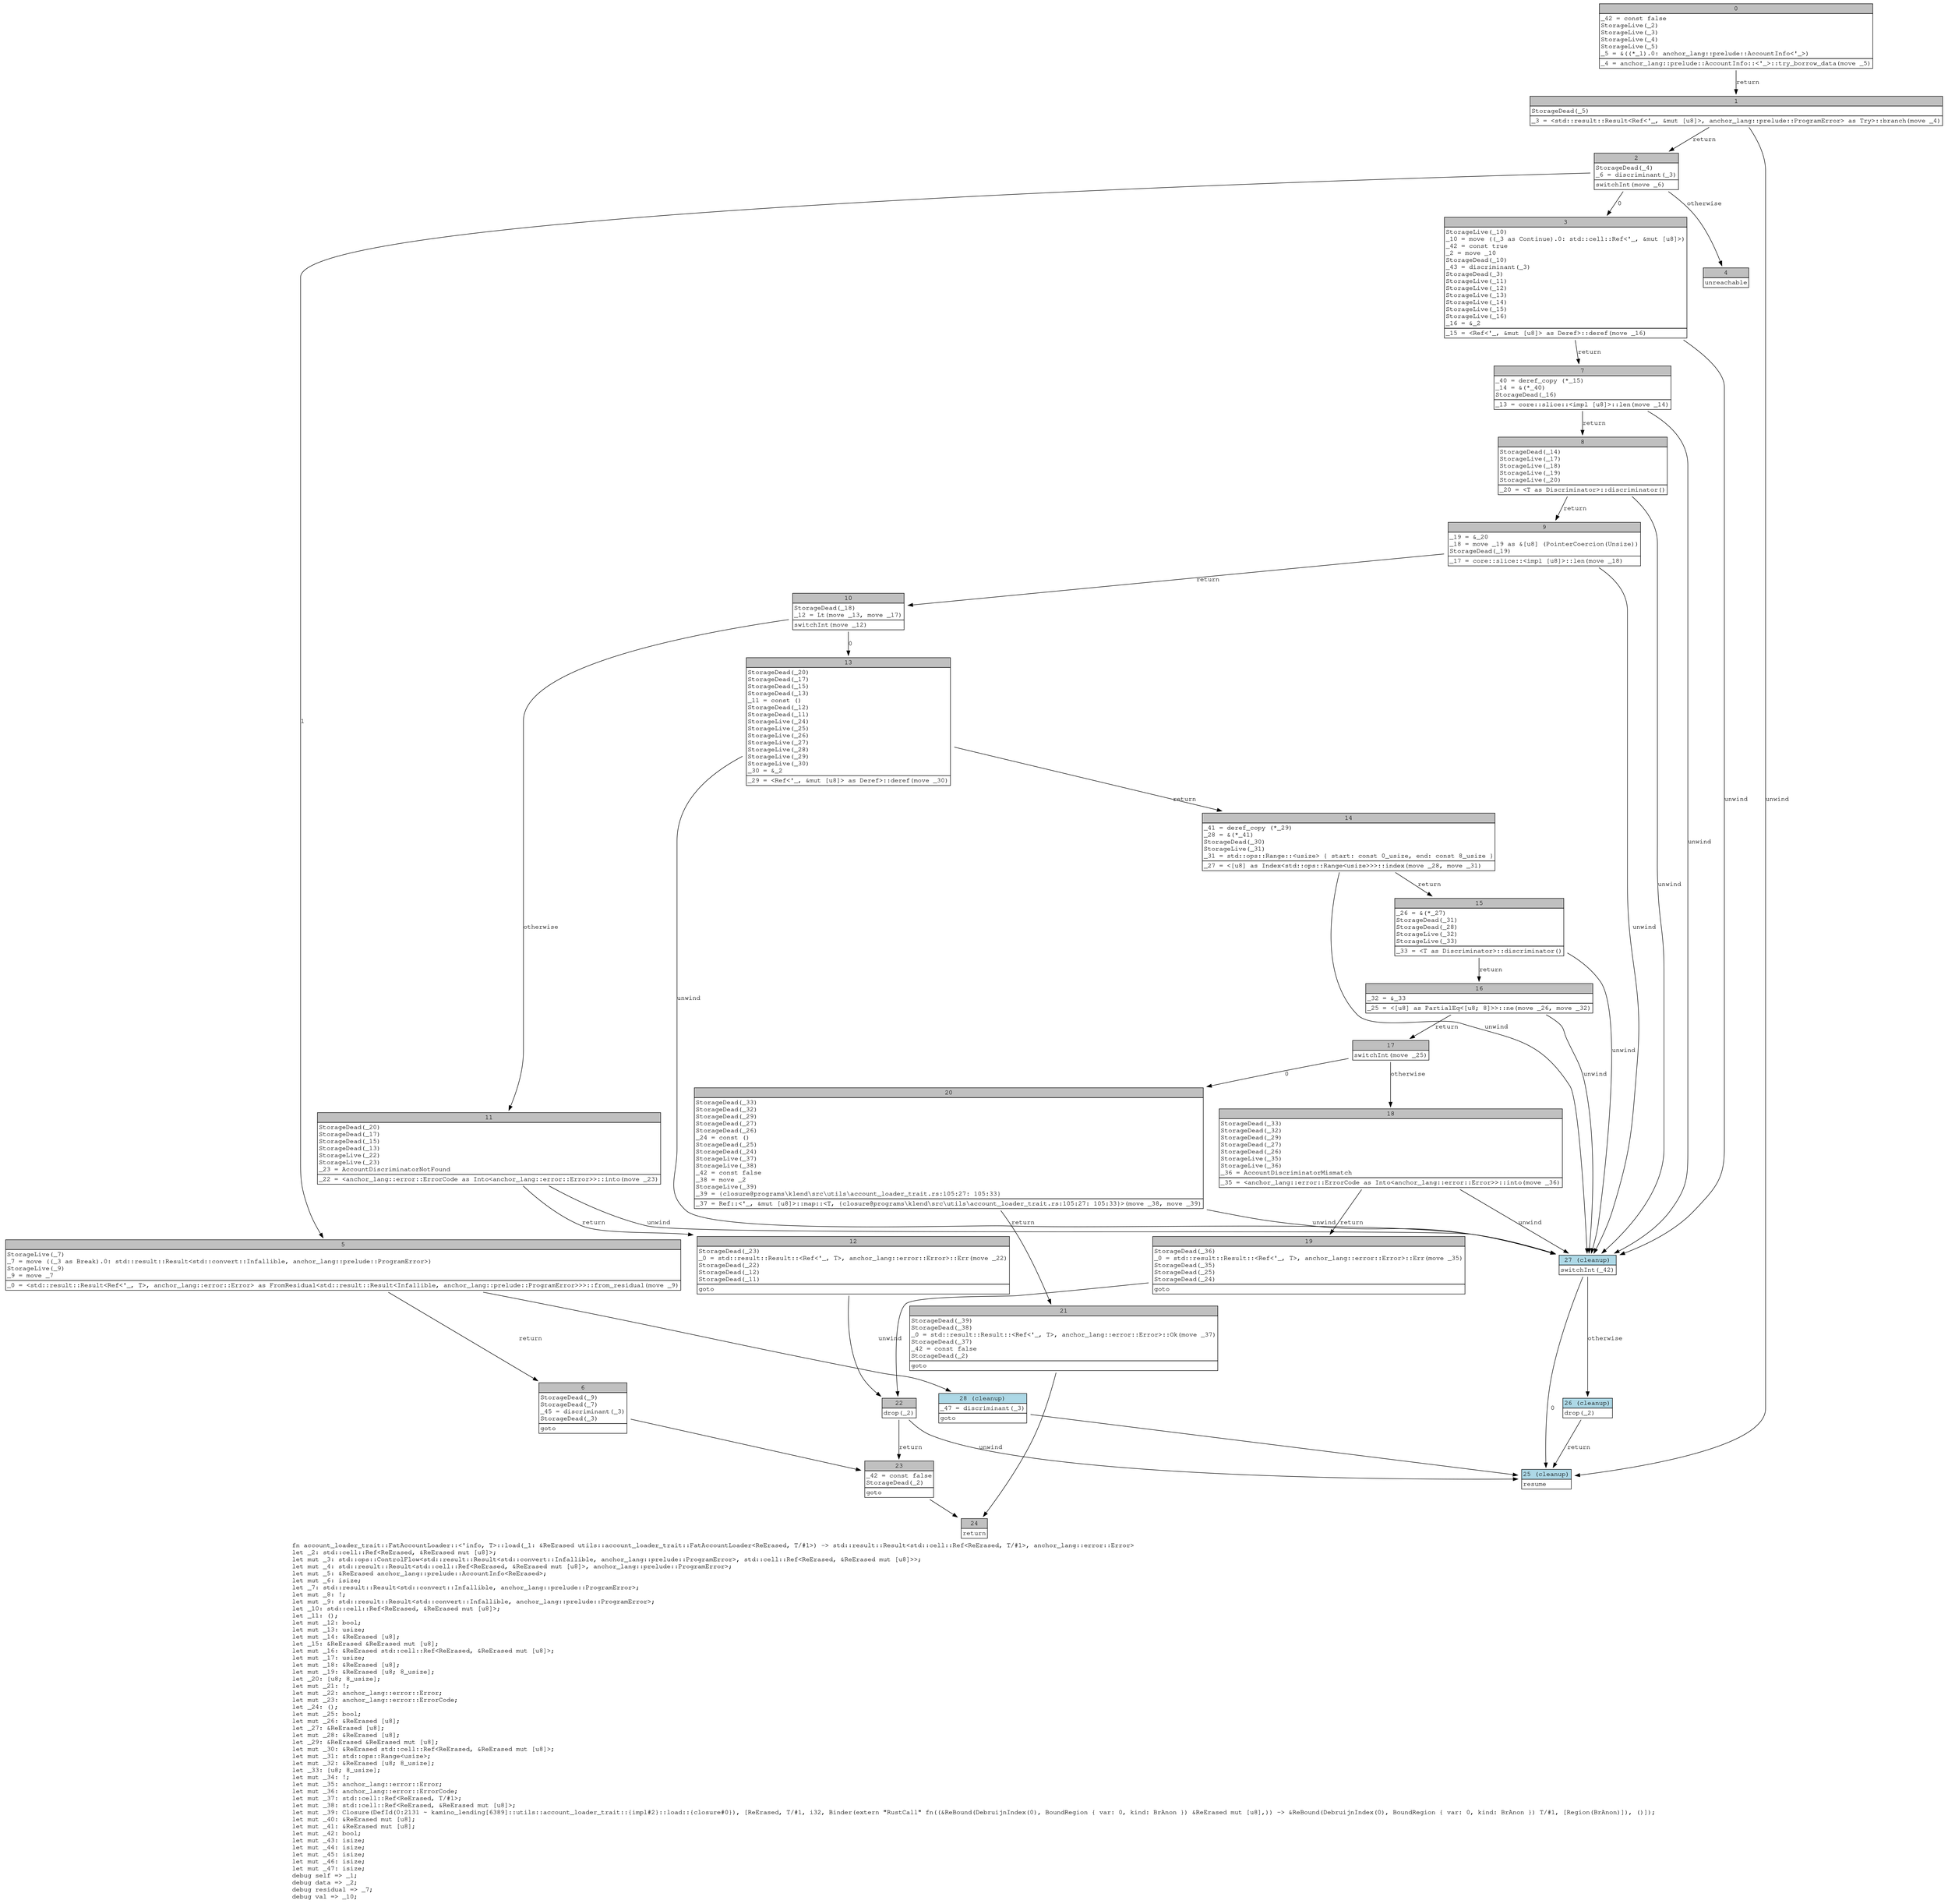 digraph Mir_0_2130 {
    graph [fontname="Courier, monospace"];
    node [fontname="Courier, monospace"];
    edge [fontname="Courier, monospace"];
    label=<fn account_loader_trait::FatAccountLoader::&lt;'info, T&gt;::load(_1: &amp;ReErased utils::account_loader_trait::FatAccountLoader&lt;ReErased, T/#1&gt;) -&gt; std::result::Result&lt;std::cell::Ref&lt;ReErased, T/#1&gt;, anchor_lang::error::Error&gt;<br align="left"/>let _2: std::cell::Ref&lt;ReErased, &amp;ReErased mut [u8]&gt;;<br align="left"/>let mut _3: std::ops::ControlFlow&lt;std::result::Result&lt;std::convert::Infallible, anchor_lang::prelude::ProgramError&gt;, std::cell::Ref&lt;ReErased, &amp;ReErased mut [u8]&gt;&gt;;<br align="left"/>let mut _4: std::result::Result&lt;std::cell::Ref&lt;ReErased, &amp;ReErased mut [u8]&gt;, anchor_lang::prelude::ProgramError&gt;;<br align="left"/>let mut _5: &amp;ReErased anchor_lang::prelude::AccountInfo&lt;ReErased&gt;;<br align="left"/>let mut _6: isize;<br align="left"/>let _7: std::result::Result&lt;std::convert::Infallible, anchor_lang::prelude::ProgramError&gt;;<br align="left"/>let mut _8: !;<br align="left"/>let mut _9: std::result::Result&lt;std::convert::Infallible, anchor_lang::prelude::ProgramError&gt;;<br align="left"/>let _10: std::cell::Ref&lt;ReErased, &amp;ReErased mut [u8]&gt;;<br align="left"/>let _11: ();<br align="left"/>let mut _12: bool;<br align="left"/>let mut _13: usize;<br align="left"/>let mut _14: &amp;ReErased [u8];<br align="left"/>let _15: &amp;ReErased &amp;ReErased mut [u8];<br align="left"/>let mut _16: &amp;ReErased std::cell::Ref&lt;ReErased, &amp;ReErased mut [u8]&gt;;<br align="left"/>let mut _17: usize;<br align="left"/>let mut _18: &amp;ReErased [u8];<br align="left"/>let mut _19: &amp;ReErased [u8; 8_usize];<br align="left"/>let _20: [u8; 8_usize];<br align="left"/>let mut _21: !;<br align="left"/>let mut _22: anchor_lang::error::Error;<br align="left"/>let mut _23: anchor_lang::error::ErrorCode;<br align="left"/>let _24: ();<br align="left"/>let mut _25: bool;<br align="left"/>let mut _26: &amp;ReErased [u8];<br align="left"/>let _27: &amp;ReErased [u8];<br align="left"/>let mut _28: &amp;ReErased [u8];<br align="left"/>let _29: &amp;ReErased &amp;ReErased mut [u8];<br align="left"/>let mut _30: &amp;ReErased std::cell::Ref&lt;ReErased, &amp;ReErased mut [u8]&gt;;<br align="left"/>let mut _31: std::ops::Range&lt;usize&gt;;<br align="left"/>let mut _32: &amp;ReErased [u8; 8_usize];<br align="left"/>let _33: [u8; 8_usize];<br align="left"/>let mut _34: !;<br align="left"/>let mut _35: anchor_lang::error::Error;<br align="left"/>let mut _36: anchor_lang::error::ErrorCode;<br align="left"/>let mut _37: std::cell::Ref&lt;ReErased, T/#1&gt;;<br align="left"/>let mut _38: std::cell::Ref&lt;ReErased, &amp;ReErased mut [u8]&gt;;<br align="left"/>let mut _39: Closure(DefId(0:2131 ~ kamino_lending[6389]::utils::account_loader_trait::{impl#2}::load::{closure#0}), [ReErased, T/#1, i32, Binder(extern &quot;RustCall&quot; fn((&amp;ReBound(DebruijnIndex(0), BoundRegion { var: 0, kind: BrAnon }) &amp;ReErased mut [u8],)) -&gt; &amp;ReBound(DebruijnIndex(0), BoundRegion { var: 0, kind: BrAnon }) T/#1, [Region(BrAnon)]), ()]);<br align="left"/>let mut _40: &amp;ReErased mut [u8];<br align="left"/>let mut _41: &amp;ReErased mut [u8];<br align="left"/>let mut _42: bool;<br align="left"/>let mut _43: isize;<br align="left"/>let mut _44: isize;<br align="left"/>let mut _45: isize;<br align="left"/>let mut _46: isize;<br align="left"/>let mut _47: isize;<br align="left"/>debug self =&gt; _1;<br align="left"/>debug data =&gt; _2;<br align="left"/>debug residual =&gt; _7;<br align="left"/>debug val =&gt; _10;<br align="left"/>>;
    bb0__0_2130 [shape="none", label=<<table border="0" cellborder="1" cellspacing="0"><tr><td bgcolor="gray" align="center" colspan="1">0</td></tr><tr><td align="left" balign="left">_42 = const false<br/>StorageLive(_2)<br/>StorageLive(_3)<br/>StorageLive(_4)<br/>StorageLive(_5)<br/>_5 = &amp;((*_1).0: anchor_lang::prelude::AccountInfo&lt;'_&gt;)<br/></td></tr><tr><td align="left">_4 = anchor_lang::prelude::AccountInfo::&lt;'_&gt;::try_borrow_data(move _5)</td></tr></table>>];
    bb1__0_2130 [shape="none", label=<<table border="0" cellborder="1" cellspacing="0"><tr><td bgcolor="gray" align="center" colspan="1">1</td></tr><tr><td align="left" balign="left">StorageDead(_5)<br/></td></tr><tr><td align="left">_3 = &lt;std::result::Result&lt;Ref&lt;'_, &amp;mut [u8]&gt;, anchor_lang::prelude::ProgramError&gt; as Try&gt;::branch(move _4)</td></tr></table>>];
    bb2__0_2130 [shape="none", label=<<table border="0" cellborder="1" cellspacing="0"><tr><td bgcolor="gray" align="center" colspan="1">2</td></tr><tr><td align="left" balign="left">StorageDead(_4)<br/>_6 = discriminant(_3)<br/></td></tr><tr><td align="left">switchInt(move _6)</td></tr></table>>];
    bb3__0_2130 [shape="none", label=<<table border="0" cellborder="1" cellspacing="0"><tr><td bgcolor="gray" align="center" colspan="1">3</td></tr><tr><td align="left" balign="left">StorageLive(_10)<br/>_10 = move ((_3 as Continue).0: std::cell::Ref&lt;'_, &amp;mut [u8]&gt;)<br/>_42 = const true<br/>_2 = move _10<br/>StorageDead(_10)<br/>_43 = discriminant(_3)<br/>StorageDead(_3)<br/>StorageLive(_11)<br/>StorageLive(_12)<br/>StorageLive(_13)<br/>StorageLive(_14)<br/>StorageLive(_15)<br/>StorageLive(_16)<br/>_16 = &amp;_2<br/></td></tr><tr><td align="left">_15 = &lt;Ref&lt;'_, &amp;mut [u8]&gt; as Deref&gt;::deref(move _16)</td></tr></table>>];
    bb4__0_2130 [shape="none", label=<<table border="0" cellborder="1" cellspacing="0"><tr><td bgcolor="gray" align="center" colspan="1">4</td></tr><tr><td align="left">unreachable</td></tr></table>>];
    bb5__0_2130 [shape="none", label=<<table border="0" cellborder="1" cellspacing="0"><tr><td bgcolor="gray" align="center" colspan="1">5</td></tr><tr><td align="left" balign="left">StorageLive(_7)<br/>_7 = move ((_3 as Break).0: std::result::Result&lt;std::convert::Infallible, anchor_lang::prelude::ProgramError&gt;)<br/>StorageLive(_9)<br/>_9 = move _7<br/></td></tr><tr><td align="left">_0 = &lt;std::result::Result&lt;Ref&lt;'_, T&gt;, anchor_lang::error::Error&gt; as FromResidual&lt;std::result::Result&lt;Infallible, anchor_lang::prelude::ProgramError&gt;&gt;&gt;::from_residual(move _9)</td></tr></table>>];
    bb6__0_2130 [shape="none", label=<<table border="0" cellborder="1" cellspacing="0"><tr><td bgcolor="gray" align="center" colspan="1">6</td></tr><tr><td align="left" balign="left">StorageDead(_9)<br/>StorageDead(_7)<br/>_45 = discriminant(_3)<br/>StorageDead(_3)<br/></td></tr><tr><td align="left">goto</td></tr></table>>];
    bb7__0_2130 [shape="none", label=<<table border="0" cellborder="1" cellspacing="0"><tr><td bgcolor="gray" align="center" colspan="1">7</td></tr><tr><td align="left" balign="left">_40 = deref_copy (*_15)<br/>_14 = &amp;(*_40)<br/>StorageDead(_16)<br/></td></tr><tr><td align="left">_13 = core::slice::&lt;impl [u8]&gt;::len(move _14)</td></tr></table>>];
    bb8__0_2130 [shape="none", label=<<table border="0" cellborder="1" cellspacing="0"><tr><td bgcolor="gray" align="center" colspan="1">8</td></tr><tr><td align="left" balign="left">StorageDead(_14)<br/>StorageLive(_17)<br/>StorageLive(_18)<br/>StorageLive(_19)<br/>StorageLive(_20)<br/></td></tr><tr><td align="left">_20 = &lt;T as Discriminator&gt;::discriminator()</td></tr></table>>];
    bb9__0_2130 [shape="none", label=<<table border="0" cellborder="1" cellspacing="0"><tr><td bgcolor="gray" align="center" colspan="1">9</td></tr><tr><td align="left" balign="left">_19 = &amp;_20<br/>_18 = move _19 as &amp;[u8] (PointerCoercion(Unsize))<br/>StorageDead(_19)<br/></td></tr><tr><td align="left">_17 = core::slice::&lt;impl [u8]&gt;::len(move _18)</td></tr></table>>];
    bb10__0_2130 [shape="none", label=<<table border="0" cellborder="1" cellspacing="0"><tr><td bgcolor="gray" align="center" colspan="1">10</td></tr><tr><td align="left" balign="left">StorageDead(_18)<br/>_12 = Lt(move _13, move _17)<br/></td></tr><tr><td align="left">switchInt(move _12)</td></tr></table>>];
    bb11__0_2130 [shape="none", label=<<table border="0" cellborder="1" cellspacing="0"><tr><td bgcolor="gray" align="center" colspan="1">11</td></tr><tr><td align="left" balign="left">StorageDead(_20)<br/>StorageDead(_17)<br/>StorageDead(_15)<br/>StorageDead(_13)<br/>StorageLive(_22)<br/>StorageLive(_23)<br/>_23 = AccountDiscriminatorNotFound<br/></td></tr><tr><td align="left">_22 = &lt;anchor_lang::error::ErrorCode as Into&lt;anchor_lang::error::Error&gt;&gt;::into(move _23)</td></tr></table>>];
    bb12__0_2130 [shape="none", label=<<table border="0" cellborder="1" cellspacing="0"><tr><td bgcolor="gray" align="center" colspan="1">12</td></tr><tr><td align="left" balign="left">StorageDead(_23)<br/>_0 = std::result::Result::&lt;Ref&lt;'_, T&gt;, anchor_lang::error::Error&gt;::Err(move _22)<br/>StorageDead(_22)<br/>StorageDead(_12)<br/>StorageDead(_11)<br/></td></tr><tr><td align="left">goto</td></tr></table>>];
    bb13__0_2130 [shape="none", label=<<table border="0" cellborder="1" cellspacing="0"><tr><td bgcolor="gray" align="center" colspan="1">13</td></tr><tr><td align="left" balign="left">StorageDead(_20)<br/>StorageDead(_17)<br/>StorageDead(_15)<br/>StorageDead(_13)<br/>_11 = const ()<br/>StorageDead(_12)<br/>StorageDead(_11)<br/>StorageLive(_24)<br/>StorageLive(_25)<br/>StorageLive(_26)<br/>StorageLive(_27)<br/>StorageLive(_28)<br/>StorageLive(_29)<br/>StorageLive(_30)<br/>_30 = &amp;_2<br/></td></tr><tr><td align="left">_29 = &lt;Ref&lt;'_, &amp;mut [u8]&gt; as Deref&gt;::deref(move _30)</td></tr></table>>];
    bb14__0_2130 [shape="none", label=<<table border="0" cellborder="1" cellspacing="0"><tr><td bgcolor="gray" align="center" colspan="1">14</td></tr><tr><td align="left" balign="left">_41 = deref_copy (*_29)<br/>_28 = &amp;(*_41)<br/>StorageDead(_30)<br/>StorageLive(_31)<br/>_31 = std::ops::Range::&lt;usize&gt; { start: const 0_usize, end: const 8_usize }<br/></td></tr><tr><td align="left">_27 = &lt;[u8] as Index&lt;std::ops::Range&lt;usize&gt;&gt;&gt;::index(move _28, move _31)</td></tr></table>>];
    bb15__0_2130 [shape="none", label=<<table border="0" cellborder="1" cellspacing="0"><tr><td bgcolor="gray" align="center" colspan="1">15</td></tr><tr><td align="left" balign="left">_26 = &amp;(*_27)<br/>StorageDead(_31)<br/>StorageDead(_28)<br/>StorageLive(_32)<br/>StorageLive(_33)<br/></td></tr><tr><td align="left">_33 = &lt;T as Discriminator&gt;::discriminator()</td></tr></table>>];
    bb16__0_2130 [shape="none", label=<<table border="0" cellborder="1" cellspacing="0"><tr><td bgcolor="gray" align="center" colspan="1">16</td></tr><tr><td align="left" balign="left">_32 = &amp;_33<br/></td></tr><tr><td align="left">_25 = &lt;[u8] as PartialEq&lt;[u8; 8]&gt;&gt;::ne(move _26, move _32)</td></tr></table>>];
    bb17__0_2130 [shape="none", label=<<table border="0" cellborder="1" cellspacing="0"><tr><td bgcolor="gray" align="center" colspan="1">17</td></tr><tr><td align="left">switchInt(move _25)</td></tr></table>>];
    bb18__0_2130 [shape="none", label=<<table border="0" cellborder="1" cellspacing="0"><tr><td bgcolor="gray" align="center" colspan="1">18</td></tr><tr><td align="left" balign="left">StorageDead(_33)<br/>StorageDead(_32)<br/>StorageDead(_29)<br/>StorageDead(_27)<br/>StorageDead(_26)<br/>StorageLive(_35)<br/>StorageLive(_36)<br/>_36 = AccountDiscriminatorMismatch<br/></td></tr><tr><td align="left">_35 = &lt;anchor_lang::error::ErrorCode as Into&lt;anchor_lang::error::Error&gt;&gt;::into(move _36)</td></tr></table>>];
    bb19__0_2130 [shape="none", label=<<table border="0" cellborder="1" cellspacing="0"><tr><td bgcolor="gray" align="center" colspan="1">19</td></tr><tr><td align="left" balign="left">StorageDead(_36)<br/>_0 = std::result::Result::&lt;Ref&lt;'_, T&gt;, anchor_lang::error::Error&gt;::Err(move _35)<br/>StorageDead(_35)<br/>StorageDead(_25)<br/>StorageDead(_24)<br/></td></tr><tr><td align="left">goto</td></tr></table>>];
    bb20__0_2130 [shape="none", label=<<table border="0" cellborder="1" cellspacing="0"><tr><td bgcolor="gray" align="center" colspan="1">20</td></tr><tr><td align="left" balign="left">StorageDead(_33)<br/>StorageDead(_32)<br/>StorageDead(_29)<br/>StorageDead(_27)<br/>StorageDead(_26)<br/>_24 = const ()<br/>StorageDead(_25)<br/>StorageDead(_24)<br/>StorageLive(_37)<br/>StorageLive(_38)<br/>_42 = const false<br/>_38 = move _2<br/>StorageLive(_39)<br/>_39 = {closure@programs\klend\src\utils\account_loader_trait.rs:105:27: 105:33}<br/></td></tr><tr><td align="left">_37 = Ref::&lt;'_, &amp;mut [u8]&gt;::map::&lt;T, {closure@programs\klend\src\utils\account_loader_trait.rs:105:27: 105:33}&gt;(move _38, move _39)</td></tr></table>>];
    bb21__0_2130 [shape="none", label=<<table border="0" cellborder="1" cellspacing="0"><tr><td bgcolor="gray" align="center" colspan="1">21</td></tr><tr><td align="left" balign="left">StorageDead(_39)<br/>StorageDead(_38)<br/>_0 = std::result::Result::&lt;Ref&lt;'_, T&gt;, anchor_lang::error::Error&gt;::Ok(move _37)<br/>StorageDead(_37)<br/>_42 = const false<br/>StorageDead(_2)<br/></td></tr><tr><td align="left">goto</td></tr></table>>];
    bb22__0_2130 [shape="none", label=<<table border="0" cellborder="1" cellspacing="0"><tr><td bgcolor="gray" align="center" colspan="1">22</td></tr><tr><td align="left">drop(_2)</td></tr></table>>];
    bb23__0_2130 [shape="none", label=<<table border="0" cellborder="1" cellspacing="0"><tr><td bgcolor="gray" align="center" colspan="1">23</td></tr><tr><td align="left" balign="left">_42 = const false<br/>StorageDead(_2)<br/></td></tr><tr><td align="left">goto</td></tr></table>>];
    bb24__0_2130 [shape="none", label=<<table border="0" cellborder="1" cellspacing="0"><tr><td bgcolor="gray" align="center" colspan="1">24</td></tr><tr><td align="left">return</td></tr></table>>];
    bb25__0_2130 [shape="none", label=<<table border="0" cellborder="1" cellspacing="0"><tr><td bgcolor="lightblue" align="center" colspan="1">25 (cleanup)</td></tr><tr><td align="left">resume</td></tr></table>>];
    bb26__0_2130 [shape="none", label=<<table border="0" cellborder="1" cellspacing="0"><tr><td bgcolor="lightblue" align="center" colspan="1">26 (cleanup)</td></tr><tr><td align="left">drop(_2)</td></tr></table>>];
    bb27__0_2130 [shape="none", label=<<table border="0" cellborder="1" cellspacing="0"><tr><td bgcolor="lightblue" align="center" colspan="1">27 (cleanup)</td></tr><tr><td align="left">switchInt(_42)</td></tr></table>>];
    bb28__0_2130 [shape="none", label=<<table border="0" cellborder="1" cellspacing="0"><tr><td bgcolor="lightblue" align="center" colspan="1">28 (cleanup)</td></tr><tr><td align="left" balign="left">_47 = discriminant(_3)<br/></td></tr><tr><td align="left">goto</td></tr></table>>];
    bb0__0_2130 -> bb1__0_2130 [label="return"];
    bb1__0_2130 -> bb2__0_2130 [label="return"];
    bb1__0_2130 -> bb25__0_2130 [label="unwind"];
    bb2__0_2130 -> bb3__0_2130 [label="0"];
    bb2__0_2130 -> bb5__0_2130 [label="1"];
    bb2__0_2130 -> bb4__0_2130 [label="otherwise"];
    bb3__0_2130 -> bb7__0_2130 [label="return"];
    bb3__0_2130 -> bb27__0_2130 [label="unwind"];
    bb5__0_2130 -> bb6__0_2130 [label="return"];
    bb5__0_2130 -> bb28__0_2130 [label="unwind"];
    bb6__0_2130 -> bb23__0_2130 [label=""];
    bb7__0_2130 -> bb8__0_2130 [label="return"];
    bb7__0_2130 -> bb27__0_2130 [label="unwind"];
    bb8__0_2130 -> bb9__0_2130 [label="return"];
    bb8__0_2130 -> bb27__0_2130 [label="unwind"];
    bb9__0_2130 -> bb10__0_2130 [label="return"];
    bb9__0_2130 -> bb27__0_2130 [label="unwind"];
    bb10__0_2130 -> bb13__0_2130 [label="0"];
    bb10__0_2130 -> bb11__0_2130 [label="otherwise"];
    bb11__0_2130 -> bb12__0_2130 [label="return"];
    bb11__0_2130 -> bb27__0_2130 [label="unwind"];
    bb12__0_2130 -> bb22__0_2130 [label=""];
    bb13__0_2130 -> bb14__0_2130 [label="return"];
    bb13__0_2130 -> bb27__0_2130 [label="unwind"];
    bb14__0_2130 -> bb15__0_2130 [label="return"];
    bb14__0_2130 -> bb27__0_2130 [label="unwind"];
    bb15__0_2130 -> bb16__0_2130 [label="return"];
    bb15__0_2130 -> bb27__0_2130 [label="unwind"];
    bb16__0_2130 -> bb17__0_2130 [label="return"];
    bb16__0_2130 -> bb27__0_2130 [label="unwind"];
    bb17__0_2130 -> bb20__0_2130 [label="0"];
    bb17__0_2130 -> bb18__0_2130 [label="otherwise"];
    bb18__0_2130 -> bb19__0_2130 [label="return"];
    bb18__0_2130 -> bb27__0_2130 [label="unwind"];
    bb19__0_2130 -> bb22__0_2130 [label=""];
    bb20__0_2130 -> bb21__0_2130 [label="return"];
    bb20__0_2130 -> bb27__0_2130 [label="unwind"];
    bb21__0_2130 -> bb24__0_2130 [label=""];
    bb22__0_2130 -> bb23__0_2130 [label="return"];
    bb22__0_2130 -> bb25__0_2130 [label="unwind"];
    bb23__0_2130 -> bb24__0_2130 [label=""];
    bb26__0_2130 -> bb25__0_2130 [label="return"];
    bb27__0_2130 -> bb25__0_2130 [label="0"];
    bb27__0_2130 -> bb26__0_2130 [label="otherwise"];
    bb28__0_2130 -> bb25__0_2130 [label=""];
}
